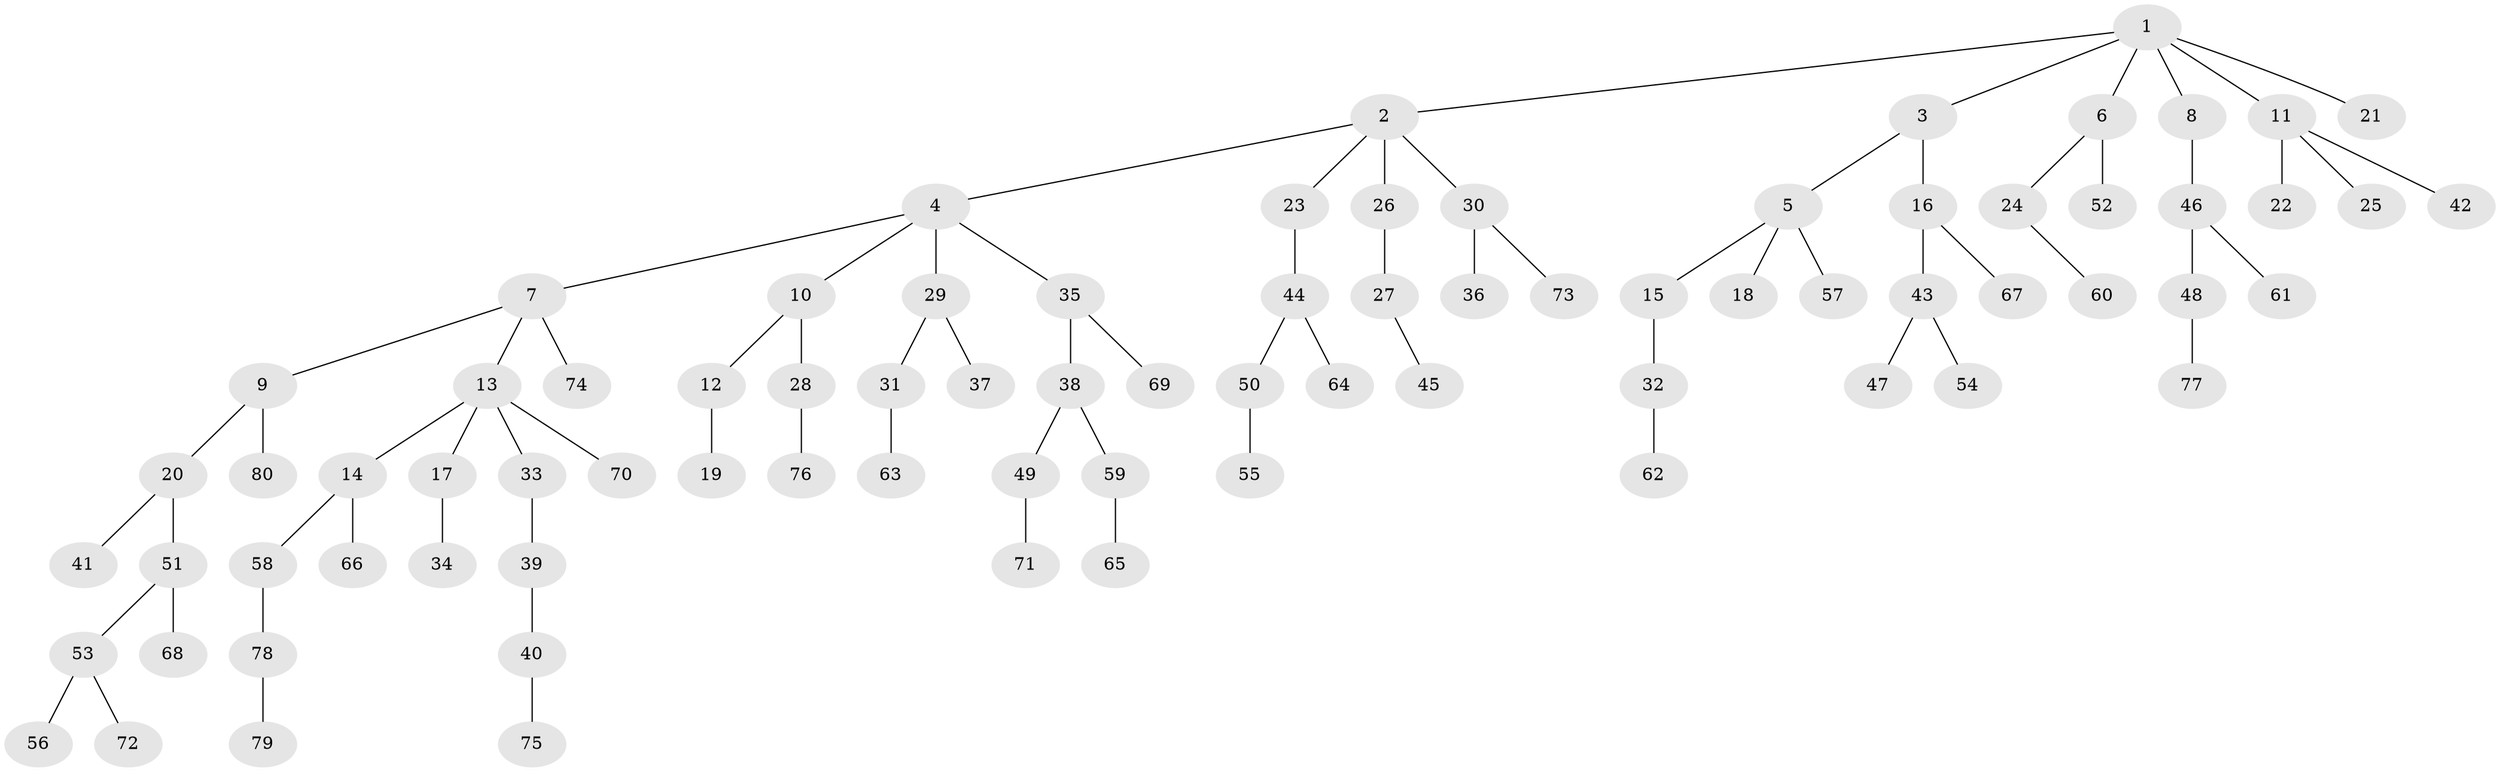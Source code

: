 // Generated by graph-tools (version 1.1) at 2025/52/03/09/25 04:52:31]
// undirected, 80 vertices, 79 edges
graph export_dot {
graph [start="1"]
  node [color=gray90,style=filled];
  1;
  2;
  3;
  4;
  5;
  6;
  7;
  8;
  9;
  10;
  11;
  12;
  13;
  14;
  15;
  16;
  17;
  18;
  19;
  20;
  21;
  22;
  23;
  24;
  25;
  26;
  27;
  28;
  29;
  30;
  31;
  32;
  33;
  34;
  35;
  36;
  37;
  38;
  39;
  40;
  41;
  42;
  43;
  44;
  45;
  46;
  47;
  48;
  49;
  50;
  51;
  52;
  53;
  54;
  55;
  56;
  57;
  58;
  59;
  60;
  61;
  62;
  63;
  64;
  65;
  66;
  67;
  68;
  69;
  70;
  71;
  72;
  73;
  74;
  75;
  76;
  77;
  78;
  79;
  80;
  1 -- 2;
  1 -- 3;
  1 -- 6;
  1 -- 8;
  1 -- 11;
  1 -- 21;
  2 -- 4;
  2 -- 23;
  2 -- 26;
  2 -- 30;
  3 -- 5;
  3 -- 16;
  4 -- 7;
  4 -- 10;
  4 -- 29;
  4 -- 35;
  5 -- 15;
  5 -- 18;
  5 -- 57;
  6 -- 24;
  6 -- 52;
  7 -- 9;
  7 -- 13;
  7 -- 74;
  8 -- 46;
  9 -- 20;
  9 -- 80;
  10 -- 12;
  10 -- 28;
  11 -- 22;
  11 -- 25;
  11 -- 42;
  12 -- 19;
  13 -- 14;
  13 -- 17;
  13 -- 33;
  13 -- 70;
  14 -- 58;
  14 -- 66;
  15 -- 32;
  16 -- 43;
  16 -- 67;
  17 -- 34;
  20 -- 41;
  20 -- 51;
  23 -- 44;
  24 -- 60;
  26 -- 27;
  27 -- 45;
  28 -- 76;
  29 -- 31;
  29 -- 37;
  30 -- 36;
  30 -- 73;
  31 -- 63;
  32 -- 62;
  33 -- 39;
  35 -- 38;
  35 -- 69;
  38 -- 49;
  38 -- 59;
  39 -- 40;
  40 -- 75;
  43 -- 47;
  43 -- 54;
  44 -- 50;
  44 -- 64;
  46 -- 48;
  46 -- 61;
  48 -- 77;
  49 -- 71;
  50 -- 55;
  51 -- 53;
  51 -- 68;
  53 -- 56;
  53 -- 72;
  58 -- 78;
  59 -- 65;
  78 -- 79;
}
